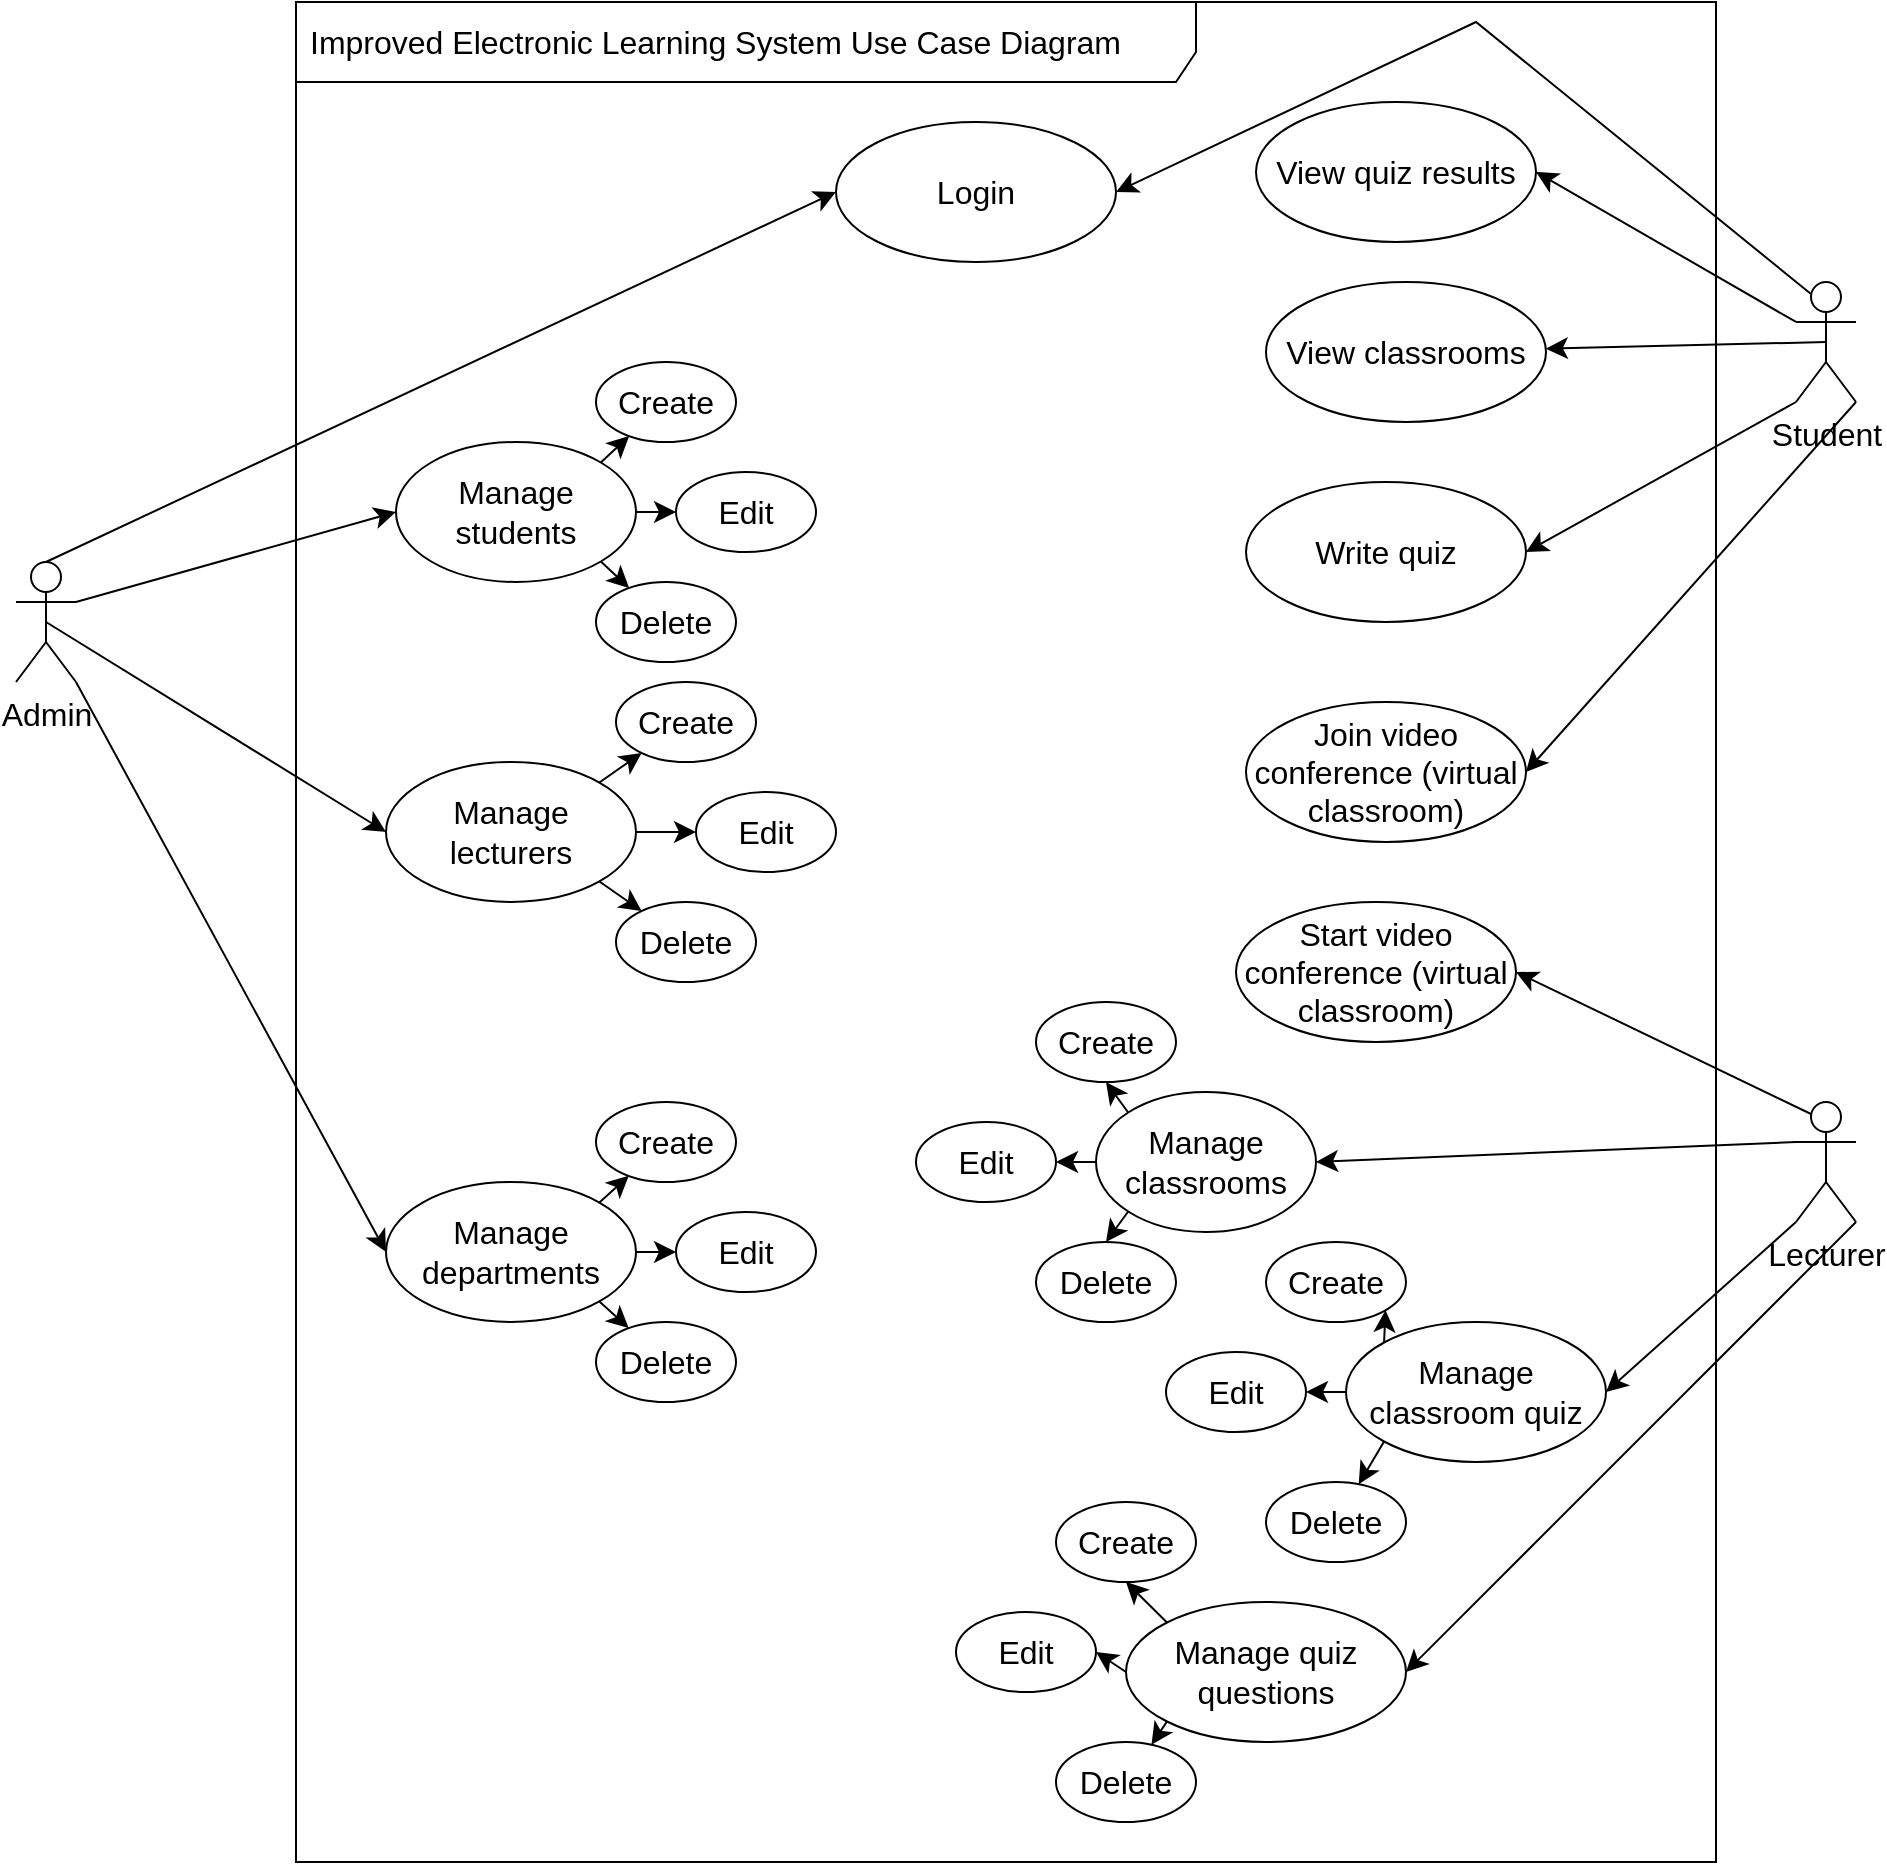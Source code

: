<mxfile version="20.8.16" type="device"><diagram name="Page-1" id="Nu8yKyDW6_qENC1uY5Nb"><mxGraphModel dx="1416" dy="1113" grid="1" gridSize="10" guides="1" tooltips="1" connect="1" arrows="1" fold="1" page="0" pageScale="1" pageWidth="850" pageHeight="1100" math="0" shadow="0"><root><mxCell id="0"/><mxCell id="1" parent="0"/><mxCell id="kegqarTFfM3GzdWZdnLb-6" value="Improved Electronic Learning System Use Case Diagram" style="shape=umlFrame;whiteSpace=wrap;html=1;width=450;height=40;boundedLbl=1;verticalAlign=middle;align=left;spacingLeft=5;fontSize=16;" vertex="1" parent="1"><mxGeometry x="-130" y="-210" width="710" height="930" as="geometry"/></mxCell><mxCell id="kegqarTFfM3GzdWZdnLb-60" style="edgeStyle=none;curved=1;rounded=0;orthogonalLoop=1;jettySize=auto;html=1;exitX=1;exitY=0.5;exitDx=0;exitDy=0;entryX=0;entryY=0.5;entryDx=0;entryDy=0;fontSize=12;startSize=8;endSize=8;" edge="1" parent="1" source="kegqarTFfM3GzdWZdnLb-1" target="kegqarTFfM3GzdWZdnLb-55"><mxGeometry relative="1" as="geometry"/></mxCell><mxCell id="kegqarTFfM3GzdWZdnLb-61" style="edgeStyle=none;curved=1;rounded=0;orthogonalLoop=1;jettySize=auto;html=1;exitX=1;exitY=1;exitDx=0;exitDy=0;fontSize=12;startSize=8;endSize=8;" edge="1" parent="1" source="kegqarTFfM3GzdWZdnLb-1" target="kegqarTFfM3GzdWZdnLb-56"><mxGeometry relative="1" as="geometry"/></mxCell><mxCell id="kegqarTFfM3GzdWZdnLb-62" style="edgeStyle=none;curved=1;rounded=0;orthogonalLoop=1;jettySize=auto;html=1;exitX=1;exitY=0;exitDx=0;exitDy=0;fontSize=12;startSize=8;endSize=8;" edge="1" parent="1" source="kegqarTFfM3GzdWZdnLb-1" target="kegqarTFfM3GzdWZdnLb-54"><mxGeometry relative="1" as="geometry"/></mxCell><mxCell id="kegqarTFfM3GzdWZdnLb-1" value="Manage students" style="ellipse;whiteSpace=wrap;html=1;fontSize=16;" vertex="1" parent="1"><mxGeometry x="-80" y="10" width="120" height="70" as="geometry"/></mxCell><mxCell id="kegqarTFfM3GzdWZdnLb-63" style="edgeStyle=none;curved=1;rounded=0;orthogonalLoop=1;jettySize=auto;html=1;exitX=1;exitY=0.333;exitDx=0;exitDy=0;exitPerimeter=0;entryX=0;entryY=0.5;entryDx=0;entryDy=0;fontSize=12;startSize=8;endSize=8;" edge="1" parent="1" source="kegqarTFfM3GzdWZdnLb-2" target="kegqarTFfM3GzdWZdnLb-1"><mxGeometry relative="1" as="geometry"/></mxCell><mxCell id="kegqarTFfM3GzdWZdnLb-64" style="edgeStyle=none;curved=1;rounded=0;orthogonalLoop=1;jettySize=auto;html=1;exitX=0.5;exitY=0.5;exitDx=0;exitDy=0;exitPerimeter=0;entryX=0;entryY=0.5;entryDx=0;entryDy=0;fontSize=12;startSize=8;endSize=8;" edge="1" parent="1" source="kegqarTFfM3GzdWZdnLb-2" target="kegqarTFfM3GzdWZdnLb-8"><mxGeometry relative="1" as="geometry"/></mxCell><mxCell id="kegqarTFfM3GzdWZdnLb-65" style="edgeStyle=none;curved=1;rounded=0;orthogonalLoop=1;jettySize=auto;html=1;exitX=1;exitY=1;exitDx=0;exitDy=0;exitPerimeter=0;entryX=0;entryY=0.5;entryDx=0;entryDy=0;fontSize=12;startSize=8;endSize=8;" edge="1" parent="1" source="kegqarTFfM3GzdWZdnLb-2" target="kegqarTFfM3GzdWZdnLb-9"><mxGeometry relative="1" as="geometry"/></mxCell><mxCell id="kegqarTFfM3GzdWZdnLb-66" style="edgeStyle=none;curved=1;rounded=0;orthogonalLoop=1;jettySize=auto;html=1;exitX=0.5;exitY=0;exitDx=0;exitDy=0;exitPerimeter=0;entryX=0;entryY=0.5;entryDx=0;entryDy=0;fontSize=12;startSize=8;endSize=8;" edge="1" parent="1" source="kegqarTFfM3GzdWZdnLb-2" target="kegqarTFfM3GzdWZdnLb-10"><mxGeometry relative="1" as="geometry"/></mxCell><mxCell id="kegqarTFfM3GzdWZdnLb-2" value="Admin" style="shape=umlActor;verticalLabelPosition=bottom;verticalAlign=top;html=1;fontSize=16;" vertex="1" parent="1"><mxGeometry x="-270" y="70" width="30" height="60" as="geometry"/></mxCell><mxCell id="kegqarTFfM3GzdWZdnLb-70" style="edgeStyle=none;rounded=0;orthogonalLoop=1;jettySize=auto;html=1;exitX=0.25;exitY=0.1;exitDx=0;exitDy=0;exitPerimeter=0;entryX=1;entryY=0.5;entryDx=0;entryDy=0;fontSize=12;startSize=8;endSize=8;" edge="1" parent="1" source="kegqarTFfM3GzdWZdnLb-3" target="kegqarTFfM3GzdWZdnLb-10"><mxGeometry relative="1" as="geometry"><Array as="points"><mxPoint x="460" y="-200"/></Array></mxGeometry></mxCell><mxCell id="kegqarTFfM3GzdWZdnLb-71" style="edgeStyle=none;rounded=0;orthogonalLoop=1;jettySize=auto;html=1;exitX=0;exitY=0.333;exitDx=0;exitDy=0;exitPerimeter=0;entryX=1;entryY=0.5;entryDx=0;entryDy=0;fontSize=12;startSize=8;endSize=8;" edge="1" parent="1" source="kegqarTFfM3GzdWZdnLb-3" target="kegqarTFfM3GzdWZdnLb-13"><mxGeometry relative="1" as="geometry"/></mxCell><mxCell id="kegqarTFfM3GzdWZdnLb-72" style="edgeStyle=none;rounded=0;orthogonalLoop=1;jettySize=auto;html=1;exitX=0.5;exitY=0.5;exitDx=0;exitDy=0;exitPerimeter=0;fontSize=12;startSize=8;endSize=8;" edge="1" parent="1" source="kegqarTFfM3GzdWZdnLb-3" target="kegqarTFfM3GzdWZdnLb-11"><mxGeometry relative="1" as="geometry"/></mxCell><mxCell id="kegqarTFfM3GzdWZdnLb-73" style="edgeStyle=none;rounded=0;orthogonalLoop=1;jettySize=auto;html=1;exitX=0;exitY=1;exitDx=0;exitDy=0;exitPerimeter=0;entryX=1;entryY=0.5;entryDx=0;entryDy=0;fontSize=12;startSize=8;endSize=8;" edge="1" parent="1" source="kegqarTFfM3GzdWZdnLb-3" target="kegqarTFfM3GzdWZdnLb-14"><mxGeometry relative="1" as="geometry"/></mxCell><mxCell id="kegqarTFfM3GzdWZdnLb-74" style="edgeStyle=none;rounded=0;orthogonalLoop=1;jettySize=auto;html=1;exitX=1;exitY=1;exitDx=0;exitDy=0;exitPerimeter=0;entryX=1;entryY=0.5;entryDx=0;entryDy=0;fontSize=12;startSize=8;endSize=8;" edge="1" parent="1" source="kegqarTFfM3GzdWZdnLb-3" target="kegqarTFfM3GzdWZdnLb-12"><mxGeometry relative="1" as="geometry"/></mxCell><mxCell id="kegqarTFfM3GzdWZdnLb-3" value="Student" style="shape=umlActor;verticalLabelPosition=bottom;verticalAlign=top;html=1;fontSize=16;" vertex="1" parent="1"><mxGeometry x="620" y="-70" width="30" height="60" as="geometry"/></mxCell><mxCell id="kegqarTFfM3GzdWZdnLb-75" style="edgeStyle=none;rounded=0;orthogonalLoop=1;jettySize=auto;html=1;exitX=0.25;exitY=0.1;exitDx=0;exitDy=0;exitPerimeter=0;entryX=1;entryY=0.5;entryDx=0;entryDy=0;fontSize=12;startSize=8;endSize=8;" edge="1" parent="1" source="kegqarTFfM3GzdWZdnLb-5" target="kegqarTFfM3GzdWZdnLb-18"><mxGeometry relative="1" as="geometry"/></mxCell><mxCell id="kegqarTFfM3GzdWZdnLb-76" style="edgeStyle=none;rounded=0;orthogonalLoop=1;jettySize=auto;html=1;exitX=0;exitY=0.333;exitDx=0;exitDy=0;exitPerimeter=0;entryX=1;entryY=0.5;entryDx=0;entryDy=0;fontSize=12;startSize=8;endSize=8;" edge="1" parent="1" source="kegqarTFfM3GzdWZdnLb-5" target="kegqarTFfM3GzdWZdnLb-16"><mxGeometry relative="1" as="geometry"/></mxCell><mxCell id="kegqarTFfM3GzdWZdnLb-77" style="edgeStyle=none;rounded=0;orthogonalLoop=1;jettySize=auto;html=1;exitX=0;exitY=1;exitDx=0;exitDy=0;exitPerimeter=0;entryX=1;entryY=0.5;entryDx=0;entryDy=0;fontSize=12;startSize=8;endSize=8;" edge="1" parent="1" source="kegqarTFfM3GzdWZdnLb-5" target="kegqarTFfM3GzdWZdnLb-17"><mxGeometry relative="1" as="geometry"/></mxCell><mxCell id="kegqarTFfM3GzdWZdnLb-78" style="edgeStyle=none;rounded=0;orthogonalLoop=1;jettySize=auto;html=1;exitX=1;exitY=1;exitDx=0;exitDy=0;exitPerimeter=0;entryX=1;entryY=0.5;entryDx=0;entryDy=0;fontSize=12;startSize=8;endSize=8;" edge="1" parent="1" source="kegqarTFfM3GzdWZdnLb-5" target="kegqarTFfM3GzdWZdnLb-31"><mxGeometry relative="1" as="geometry"/></mxCell><mxCell id="kegqarTFfM3GzdWZdnLb-5" value="Lecturer" style="shape=umlActor;verticalLabelPosition=bottom;verticalAlign=top;html=1;fontSize=16;" vertex="1" parent="1"><mxGeometry x="620" y="340" width="30" height="60" as="geometry"/></mxCell><mxCell id="kegqarTFfM3GzdWZdnLb-57" style="edgeStyle=none;curved=1;rounded=0;orthogonalLoop=1;jettySize=auto;html=1;exitX=1;exitY=0.5;exitDx=0;exitDy=0;entryX=0;entryY=0.5;entryDx=0;entryDy=0;fontSize=12;startSize=8;endSize=8;" edge="1" parent="1" source="kegqarTFfM3GzdWZdnLb-8" target="kegqarTFfM3GzdWZdnLb-52"><mxGeometry relative="1" as="geometry"/></mxCell><mxCell id="kegqarTFfM3GzdWZdnLb-58" style="edgeStyle=none;curved=1;rounded=0;orthogonalLoop=1;jettySize=auto;html=1;exitX=1;exitY=1;exitDx=0;exitDy=0;fontSize=12;startSize=8;endSize=8;" edge="1" parent="1" source="kegqarTFfM3GzdWZdnLb-8" target="kegqarTFfM3GzdWZdnLb-53"><mxGeometry relative="1" as="geometry"/></mxCell><mxCell id="kegqarTFfM3GzdWZdnLb-59" style="edgeStyle=none;curved=1;rounded=0;orthogonalLoop=1;jettySize=auto;html=1;exitX=1;exitY=0;exitDx=0;exitDy=0;fontSize=12;startSize=8;endSize=8;" edge="1" parent="1" source="kegqarTFfM3GzdWZdnLb-8" target="kegqarTFfM3GzdWZdnLb-51"><mxGeometry relative="1" as="geometry"/></mxCell><mxCell id="kegqarTFfM3GzdWZdnLb-8" value="Manage lecturers" style="ellipse;whiteSpace=wrap;html=1;fontSize=16;" vertex="1" parent="1"><mxGeometry x="-85" y="170" width="125" height="70" as="geometry"/></mxCell><mxCell id="kegqarTFfM3GzdWZdnLb-44" style="edgeStyle=none;curved=1;rounded=0;orthogonalLoop=1;jettySize=auto;html=1;exitX=1;exitY=0;exitDx=0;exitDy=0;fontSize=12;startSize=8;endSize=8;" edge="1" parent="1" source="kegqarTFfM3GzdWZdnLb-9" target="kegqarTFfM3GzdWZdnLb-19"><mxGeometry relative="1" as="geometry"/></mxCell><mxCell id="kegqarTFfM3GzdWZdnLb-45" style="edgeStyle=none;curved=1;rounded=0;orthogonalLoop=1;jettySize=auto;html=1;exitX=1;exitY=0.5;exitDx=0;exitDy=0;fontSize=12;startSize=8;endSize=8;" edge="1" parent="1" source="kegqarTFfM3GzdWZdnLb-9" target="kegqarTFfM3GzdWZdnLb-20"><mxGeometry relative="1" as="geometry"/></mxCell><mxCell id="kegqarTFfM3GzdWZdnLb-46" style="edgeStyle=none;curved=1;rounded=0;orthogonalLoop=1;jettySize=auto;html=1;exitX=1;exitY=1;exitDx=0;exitDy=0;fontSize=12;startSize=8;endSize=8;" edge="1" parent="1" source="kegqarTFfM3GzdWZdnLb-9" target="kegqarTFfM3GzdWZdnLb-21"><mxGeometry relative="1" as="geometry"/></mxCell><mxCell id="kegqarTFfM3GzdWZdnLb-9" value="Manage departments" style="ellipse;whiteSpace=wrap;html=1;fontSize=16;" vertex="1" parent="1"><mxGeometry x="-85" y="380" width="125" height="70" as="geometry"/></mxCell><mxCell id="kegqarTFfM3GzdWZdnLb-10" value="Login" style="ellipse;whiteSpace=wrap;html=1;fontSize=16;" vertex="1" parent="1"><mxGeometry x="140" y="-150" width="140" height="70" as="geometry"/></mxCell><mxCell id="kegqarTFfM3GzdWZdnLb-11" value="View classrooms" style="ellipse;whiteSpace=wrap;html=1;fontSize=16;" vertex="1" parent="1"><mxGeometry x="355" y="-70" width="140" height="70" as="geometry"/></mxCell><mxCell id="kegqarTFfM3GzdWZdnLb-12" value="Join video conference (virtual classroom)" style="ellipse;whiteSpace=wrap;html=1;fontSize=16;" vertex="1" parent="1"><mxGeometry x="345" y="140" width="140" height="70" as="geometry"/></mxCell><mxCell id="kegqarTFfM3GzdWZdnLb-13" value="View quiz results" style="ellipse;whiteSpace=wrap;html=1;fontSize=16;" vertex="1" parent="1"><mxGeometry x="350" y="-160" width="140" height="70" as="geometry"/></mxCell><mxCell id="kegqarTFfM3GzdWZdnLb-14" value="Write quiz" style="ellipse;whiteSpace=wrap;html=1;fontSize=16;" vertex="1" parent="1"><mxGeometry x="345" y="30" width="140" height="70" as="geometry"/></mxCell><mxCell id="kegqarTFfM3GzdWZdnLb-41" style="edgeStyle=none;curved=1;rounded=0;orthogonalLoop=1;jettySize=auto;html=1;exitX=0;exitY=0.5;exitDx=0;exitDy=0;fontSize=12;startSize=8;endSize=8;" edge="1" parent="1" source="kegqarTFfM3GzdWZdnLb-16" target="kegqarTFfM3GzdWZdnLb-29"><mxGeometry relative="1" as="geometry"/></mxCell><mxCell id="kegqarTFfM3GzdWZdnLb-42" style="edgeStyle=none;curved=1;rounded=0;orthogonalLoop=1;jettySize=auto;html=1;exitX=0;exitY=0;exitDx=0;exitDy=0;entryX=0.5;entryY=1;entryDx=0;entryDy=0;fontSize=12;startSize=8;endSize=8;" edge="1" parent="1" source="kegqarTFfM3GzdWZdnLb-16" target="kegqarTFfM3GzdWZdnLb-30"><mxGeometry relative="1" as="geometry"/></mxCell><mxCell id="kegqarTFfM3GzdWZdnLb-43" style="edgeStyle=none;curved=1;rounded=0;orthogonalLoop=1;jettySize=auto;html=1;exitX=0;exitY=1;exitDx=0;exitDy=0;entryX=0.5;entryY=0;entryDx=0;entryDy=0;fontSize=12;startSize=8;endSize=8;" edge="1" parent="1" source="kegqarTFfM3GzdWZdnLb-16" target="kegqarTFfM3GzdWZdnLb-28"><mxGeometry relative="1" as="geometry"/></mxCell><mxCell id="kegqarTFfM3GzdWZdnLb-16" value="Manage classrooms" style="ellipse;whiteSpace=wrap;html=1;fontSize=16;" vertex="1" parent="1"><mxGeometry x="270" y="335" width="110" height="70" as="geometry"/></mxCell><mxCell id="kegqarTFfM3GzdWZdnLb-38" style="edgeStyle=none;curved=1;rounded=0;orthogonalLoop=1;jettySize=auto;html=1;exitX=0;exitY=1;exitDx=0;exitDy=0;fontSize=12;startSize=8;endSize=8;" edge="1" parent="1" source="kegqarTFfM3GzdWZdnLb-17" target="kegqarTFfM3GzdWZdnLb-24"><mxGeometry relative="1" as="geometry"/></mxCell><mxCell id="kegqarTFfM3GzdWZdnLb-39" style="edgeStyle=none;curved=1;rounded=0;orthogonalLoop=1;jettySize=auto;html=1;exitX=0;exitY=0.5;exitDx=0;exitDy=0;entryX=1;entryY=0.5;entryDx=0;entryDy=0;fontSize=12;startSize=8;endSize=8;" edge="1" parent="1" source="kegqarTFfM3GzdWZdnLb-17" target="kegqarTFfM3GzdWZdnLb-23"><mxGeometry relative="1" as="geometry"/></mxCell><mxCell id="kegqarTFfM3GzdWZdnLb-40" style="edgeStyle=none;curved=1;rounded=0;orthogonalLoop=1;jettySize=auto;html=1;exitX=0;exitY=0;exitDx=0;exitDy=0;entryX=1;entryY=1;entryDx=0;entryDy=0;fontSize=12;startSize=8;endSize=8;" edge="1" parent="1" source="kegqarTFfM3GzdWZdnLb-17" target="kegqarTFfM3GzdWZdnLb-22"><mxGeometry relative="1" as="geometry"/></mxCell><mxCell id="kegqarTFfM3GzdWZdnLb-17" value="Manage classroom quiz" style="ellipse;whiteSpace=wrap;html=1;fontSize=16;" vertex="1" parent="1"><mxGeometry x="395" y="450" width="130" height="70" as="geometry"/></mxCell><mxCell id="kegqarTFfM3GzdWZdnLb-18" value="Start video conference (virtual classroom)" style="ellipse;whiteSpace=wrap;html=1;fontSize=16;" vertex="1" parent="1"><mxGeometry x="340" y="240" width="140" height="70" as="geometry"/></mxCell><mxCell id="kegqarTFfM3GzdWZdnLb-19" value="Create" style="ellipse;whiteSpace=wrap;html=1;fontSize=16;" vertex="1" parent="1"><mxGeometry x="20" y="340" width="70" height="40" as="geometry"/></mxCell><mxCell id="kegqarTFfM3GzdWZdnLb-20" value="Edit" style="ellipse;whiteSpace=wrap;html=1;fontSize=16;" vertex="1" parent="1"><mxGeometry x="60" y="395" width="70" height="40" as="geometry"/></mxCell><mxCell id="kegqarTFfM3GzdWZdnLb-21" value="Delete" style="ellipse;whiteSpace=wrap;html=1;fontSize=16;" vertex="1" parent="1"><mxGeometry x="20" y="450" width="70" height="40" as="geometry"/></mxCell><mxCell id="kegqarTFfM3GzdWZdnLb-22" value="Create" style="ellipse;whiteSpace=wrap;html=1;fontSize=16;" vertex="1" parent="1"><mxGeometry x="355" y="410" width="70" height="40" as="geometry"/></mxCell><mxCell id="kegqarTFfM3GzdWZdnLb-23" value="Edit" style="ellipse;whiteSpace=wrap;html=1;fontSize=16;" vertex="1" parent="1"><mxGeometry x="305" y="465" width="70" height="40" as="geometry"/></mxCell><mxCell id="kegqarTFfM3GzdWZdnLb-24" value="Delete" style="ellipse;whiteSpace=wrap;html=1;fontSize=16;" vertex="1" parent="1"><mxGeometry x="355" y="530" width="70" height="40" as="geometry"/></mxCell><mxCell id="kegqarTFfM3GzdWZdnLb-28" value="Delete" style="ellipse;whiteSpace=wrap;html=1;fontSize=16;" vertex="1" parent="1"><mxGeometry x="240" y="410" width="70" height="40" as="geometry"/></mxCell><mxCell id="kegqarTFfM3GzdWZdnLb-29" value="Edit" style="ellipse;whiteSpace=wrap;html=1;fontSize=16;" vertex="1" parent="1"><mxGeometry x="180" y="350" width="70" height="40" as="geometry"/></mxCell><mxCell id="kegqarTFfM3GzdWZdnLb-30" value="Create" style="ellipse;whiteSpace=wrap;html=1;fontSize=16;" vertex="1" parent="1"><mxGeometry x="240" y="290" width="70" height="40" as="geometry"/></mxCell><mxCell id="kegqarTFfM3GzdWZdnLb-35" style="edgeStyle=none;curved=1;rounded=0;orthogonalLoop=1;jettySize=auto;html=1;exitX=0;exitY=0;exitDx=0;exitDy=0;entryX=0.5;entryY=1;entryDx=0;entryDy=0;fontSize=12;startSize=8;endSize=8;" edge="1" parent="1" source="kegqarTFfM3GzdWZdnLb-31" target="kegqarTFfM3GzdWZdnLb-32"><mxGeometry relative="1" as="geometry"/></mxCell><mxCell id="kegqarTFfM3GzdWZdnLb-36" style="edgeStyle=none;curved=1;rounded=0;orthogonalLoop=1;jettySize=auto;html=1;exitX=0;exitY=0.5;exitDx=0;exitDy=0;entryX=1;entryY=0.5;entryDx=0;entryDy=0;fontSize=12;startSize=8;endSize=8;" edge="1" parent="1" source="kegqarTFfM3GzdWZdnLb-31" target="kegqarTFfM3GzdWZdnLb-33"><mxGeometry relative="1" as="geometry"/></mxCell><mxCell id="kegqarTFfM3GzdWZdnLb-37" style="edgeStyle=none;curved=1;rounded=0;orthogonalLoop=1;jettySize=auto;html=1;exitX=0;exitY=1;exitDx=0;exitDy=0;fontSize=12;startSize=8;endSize=8;" edge="1" parent="1" source="kegqarTFfM3GzdWZdnLb-31" target="kegqarTFfM3GzdWZdnLb-34"><mxGeometry relative="1" as="geometry"/></mxCell><mxCell id="kegqarTFfM3GzdWZdnLb-31" value="Manage quiz questions" style="ellipse;whiteSpace=wrap;html=1;fontSize=16;" vertex="1" parent="1"><mxGeometry x="285" y="590" width="140" height="70" as="geometry"/></mxCell><mxCell id="kegqarTFfM3GzdWZdnLb-32" value="Create" style="ellipse;whiteSpace=wrap;html=1;fontSize=16;" vertex="1" parent="1"><mxGeometry x="250" y="540" width="70" height="40" as="geometry"/></mxCell><mxCell id="kegqarTFfM3GzdWZdnLb-33" value="Edit" style="ellipse;whiteSpace=wrap;html=1;fontSize=16;" vertex="1" parent="1"><mxGeometry x="200" y="595" width="70" height="40" as="geometry"/></mxCell><mxCell id="kegqarTFfM3GzdWZdnLb-34" value="Delete" style="ellipse;whiteSpace=wrap;html=1;fontSize=16;" vertex="1" parent="1"><mxGeometry x="250" y="660" width="70" height="40" as="geometry"/></mxCell><mxCell id="kegqarTFfM3GzdWZdnLb-51" value="Create" style="ellipse;whiteSpace=wrap;html=1;fontSize=16;" vertex="1" parent="1"><mxGeometry x="30" y="130" width="70" height="40" as="geometry"/></mxCell><mxCell id="kegqarTFfM3GzdWZdnLb-52" value="Edit" style="ellipse;whiteSpace=wrap;html=1;fontSize=16;" vertex="1" parent="1"><mxGeometry x="70" y="185" width="70" height="40" as="geometry"/></mxCell><mxCell id="kegqarTFfM3GzdWZdnLb-53" value="Delete" style="ellipse;whiteSpace=wrap;html=1;fontSize=16;" vertex="1" parent="1"><mxGeometry x="30" y="240" width="70" height="40" as="geometry"/></mxCell><mxCell id="kegqarTFfM3GzdWZdnLb-54" value="Create" style="ellipse;whiteSpace=wrap;html=1;fontSize=16;" vertex="1" parent="1"><mxGeometry x="20" y="-30" width="70" height="40" as="geometry"/></mxCell><mxCell id="kegqarTFfM3GzdWZdnLb-55" value="Edit" style="ellipse;whiteSpace=wrap;html=1;fontSize=16;" vertex="1" parent="1"><mxGeometry x="60" y="25" width="70" height="40" as="geometry"/></mxCell><mxCell id="kegqarTFfM3GzdWZdnLb-56" value="Delete" style="ellipse;whiteSpace=wrap;html=1;fontSize=16;" vertex="1" parent="1"><mxGeometry x="20" y="80" width="70" height="40" as="geometry"/></mxCell></root></mxGraphModel></diagram></mxfile>